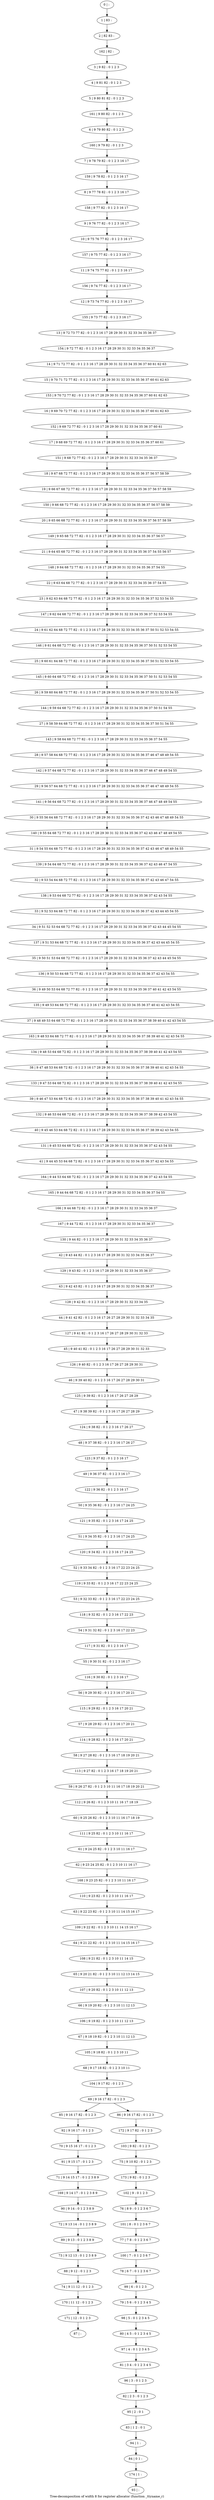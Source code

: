 digraph G {
graph [label="Tree-decomposition of width 8 for register allocator (function _ttyname_r)"]
0[label="0 | : "];
1[label="1 | 83 : "];
2[label="2 | 82 83 : "];
3[label="3 | 9 82 : 0 1 2 3 "];
4[label="4 | 9 81 82 : 0 1 2 3 "];
5[label="5 | 9 80 81 82 : 0 1 2 3 "];
6[label="6 | 9 79 80 82 : 0 1 2 3 "];
7[label="7 | 9 78 79 82 : 0 1 2 3 16 17 "];
8[label="8 | 9 77 78 82 : 0 1 2 3 16 17 "];
9[label="9 | 9 76 77 82 : 0 1 2 3 16 17 "];
10[label="10 | 9 75 76 77 82 : 0 1 2 3 16 17 "];
11[label="11 | 9 74 75 77 82 : 0 1 2 3 16 17 "];
12[label="12 | 9 73 74 77 82 : 0 1 2 3 16 17 "];
13[label="13 | 9 72 73 77 82 : 0 1 2 3 16 17 28 29 30 31 32 33 34 35 36 37 "];
14[label="14 | 9 71 72 77 82 : 0 1 2 3 16 17 28 29 30 31 32 33 34 35 36 37 60 61 62 63 "];
15[label="15 | 9 70 71 72 77 82 : 0 1 2 3 16 17 28 29 30 31 32 33 34 35 36 37 60 61 62 63 "];
16[label="16 | 9 69 70 72 77 82 : 0 1 2 3 16 17 28 29 30 31 32 33 34 35 36 37 60 61 62 63 "];
17[label="17 | 9 68 69 72 77 82 : 0 1 2 3 16 17 28 29 30 31 32 33 34 35 36 37 60 61 "];
18[label="18 | 9 67 68 72 77 82 : 0 1 2 3 16 17 28 29 30 31 32 33 34 35 36 37 56 57 58 59 "];
19[label="19 | 9 66 67 68 72 77 82 : 0 1 2 3 16 17 28 29 30 31 32 33 34 35 36 37 56 57 58 59 "];
20[label="20 | 9 65 66 68 72 77 82 : 0 1 2 3 16 17 28 29 30 31 32 33 34 35 36 37 56 57 58 59 "];
21[label="21 | 9 64 65 68 72 77 82 : 0 1 2 3 16 17 28 29 30 31 32 33 34 35 36 37 54 55 56 57 "];
22[label="22 | 9 63 64 68 72 77 82 : 0 1 2 3 16 17 28 29 30 31 32 33 34 35 36 37 54 55 "];
23[label="23 | 9 62 63 64 68 72 77 82 : 0 1 2 3 16 17 28 29 30 31 32 33 34 35 36 37 52 53 54 55 "];
24[label="24 | 9 61 62 64 68 72 77 82 : 0 1 2 3 16 17 28 29 30 31 32 33 34 35 36 37 50 51 52 53 54 55 "];
25[label="25 | 9 60 61 64 68 72 77 82 : 0 1 2 3 16 17 28 29 30 31 32 33 34 35 36 37 50 51 52 53 54 55 "];
26[label="26 | 9 59 60 64 68 72 77 82 : 0 1 2 3 16 17 28 29 30 31 32 33 34 35 36 37 50 51 52 53 54 55 "];
27[label="27 | 9 58 59 64 68 72 77 82 : 0 1 2 3 16 17 28 29 30 31 32 33 34 35 36 37 50 51 54 55 "];
28[label="28 | 9 57 58 64 68 72 77 82 : 0 1 2 3 16 17 28 29 30 31 32 33 34 35 36 37 46 47 48 49 54 55 "];
29[label="29 | 9 56 57 64 68 72 77 82 : 0 1 2 3 16 17 28 29 30 31 32 33 34 35 36 37 46 47 48 49 54 55 "];
30[label="30 | 9 55 56 64 68 72 77 82 : 0 1 2 3 16 17 28 29 30 31 32 33 34 35 36 37 42 43 46 47 48 49 54 55 "];
31[label="31 | 9 54 55 64 68 72 77 82 : 0 1 2 3 16 17 28 29 30 31 32 33 34 35 36 37 42 43 46 47 48 49 54 55 "];
32[label="32 | 9 53 54 64 68 72 77 82 : 0 1 2 3 16 17 28 29 30 31 32 33 34 35 36 37 42 43 46 47 54 55 "];
33[label="33 | 9 52 53 64 68 72 77 82 : 0 1 2 3 16 17 28 29 30 31 32 33 34 35 36 37 42 43 44 45 54 55 "];
34[label="34 | 9 51 52 53 64 68 72 77 82 : 0 1 2 3 16 17 28 29 30 31 32 33 34 35 36 37 42 43 44 45 54 55 "];
35[label="35 | 9 50 51 53 64 68 72 77 82 : 0 1 2 3 16 17 28 29 30 31 32 33 34 35 36 37 42 43 44 45 54 55 "];
36[label="36 | 9 49 50 53 64 68 72 77 82 : 0 1 2 3 16 17 28 29 30 31 32 33 34 35 36 37 40 41 42 43 54 55 "];
37[label="37 | 9 48 49 53 64 68 72 77 82 : 0 1 2 3 16 17 28 29 30 31 32 33 34 35 36 37 38 39 40 41 42 43 54 55 "];
38[label="38 | 9 47 48 53 64 68 72 82 : 0 1 2 3 16 17 28 29 30 31 32 33 34 35 36 37 38 39 40 41 42 43 54 55 "];
39[label="39 | 9 46 47 53 64 68 72 82 : 0 1 2 3 16 17 28 29 30 31 32 33 34 35 36 37 38 39 40 41 42 43 54 55 "];
40[label="40 | 9 45 46 53 64 68 72 82 : 0 1 2 3 16 17 28 29 30 31 32 33 34 35 36 37 38 39 42 43 54 55 "];
41[label="41 | 9 44 45 53 64 68 72 82 : 0 1 2 3 16 17 28 29 30 31 32 33 34 35 36 37 42 43 54 55 "];
42[label="42 | 9 43 44 82 : 0 1 2 3 16 17 28 29 30 31 32 33 34 35 36 37 "];
43[label="43 | 9 42 43 82 : 0 1 2 3 16 17 28 29 30 31 32 33 34 35 36 37 "];
44[label="44 | 9 41 42 82 : 0 1 2 3 16 17 26 27 28 29 30 31 32 33 34 35 "];
45[label="45 | 9 40 41 82 : 0 1 2 3 16 17 26 27 28 29 30 31 32 33 "];
46[label="46 | 9 39 40 82 : 0 1 2 3 16 17 26 27 28 29 30 31 "];
47[label="47 | 9 38 39 82 : 0 1 2 3 16 17 26 27 28 29 "];
48[label="48 | 9 37 38 82 : 0 1 2 3 16 17 26 27 "];
49[label="49 | 9 36 37 82 : 0 1 2 3 16 17 "];
50[label="50 | 9 35 36 82 : 0 1 2 3 16 17 24 25 "];
51[label="51 | 9 34 35 82 : 0 1 2 3 16 17 24 25 "];
52[label="52 | 9 33 34 82 : 0 1 2 3 16 17 22 23 24 25 "];
53[label="53 | 9 32 33 82 : 0 1 2 3 16 17 22 23 24 25 "];
54[label="54 | 9 31 32 82 : 0 1 2 3 16 17 22 23 "];
55[label="55 | 9 30 31 82 : 0 1 2 3 16 17 "];
56[label="56 | 9 29 30 82 : 0 1 2 3 16 17 20 21 "];
57[label="57 | 9 28 29 82 : 0 1 2 3 16 17 20 21 "];
58[label="58 | 9 27 28 82 : 0 1 2 3 16 17 18 19 20 21 "];
59[label="59 | 9 26 27 82 : 0 1 2 3 10 11 16 17 18 19 20 21 "];
60[label="60 | 9 25 26 82 : 0 1 2 3 10 11 16 17 18 19 "];
61[label="61 | 9 24 25 82 : 0 1 2 3 10 11 16 17 "];
62[label="62 | 9 23 24 25 82 : 0 1 2 3 10 11 16 17 "];
63[label="63 | 9 22 23 82 : 0 1 2 3 10 11 14 15 16 17 "];
64[label="64 | 9 21 22 82 : 0 1 2 3 10 11 14 15 16 17 "];
65[label="65 | 9 20 21 82 : 0 1 2 3 10 11 12 13 14 15 "];
66[label="66 | 9 19 20 82 : 0 1 2 3 10 11 12 13 "];
67[label="67 | 9 18 19 82 : 0 1 2 3 10 11 12 13 "];
68[label="68 | 9 17 18 82 : 0 1 2 3 10 11 "];
69[label="69 | 9 16 17 82 : 0 1 2 3 "];
70[label="70 | 9 15 16 17 : 0 1 2 3 "];
71[label="71 | 9 14 15 17 : 0 1 2 3 8 9 "];
72[label="72 | 9 13 14 : 0 1 2 3 8 9 "];
73[label="73 | 9 12 13 : 0 1 2 3 8 9 "];
74[label="74 | 9 11 12 : 0 1 2 3 "];
75[label="75 | 9 10 82 : 0 1 2 3 "];
76[label="76 | 8 9 : 0 1 2 3 6 7 "];
77[label="77 | 7 8 : 0 1 2 3 6 7 "];
78[label="78 | 6 7 : 0 1 2 3 6 7 "];
79[label="79 | 5 6 : 0 1 2 3 4 5 "];
80[label="80 | 4 5 : 0 1 2 3 4 5 "];
81[label="81 | 3 4 : 0 1 2 3 4 5 "];
82[label="82 | 2 3 : 0 1 2 3 "];
83[label="83 | 1 2 : 0 1 "];
84[label="84 | 0 1 : "];
85[label="85 | 9 16 17 82 : 0 1 2 3 "];
86[label="86 | 9 16 17 82 : 0 1 2 3 "];
87[label="87 | : "];
88[label="88 | 9 12 : 0 1 2 3 "];
89[label="89 | 9 13 : 0 1 2 3 8 9 "];
90[label="90 | 9 14 : 0 1 2 3 8 9 "];
91[label="91 | 9 15 17 : 0 1 2 3 "];
92[label="92 | 9 16 17 : 0 1 2 3 "];
93[label="93 | : "];
94[label="94 | 1 : "];
95[label="95 | 2 : 0 1 "];
96[label="96 | 3 : 0 1 2 3 "];
97[label="97 | 4 : 0 1 2 3 4 5 "];
98[label="98 | 5 : 0 1 2 3 4 5 "];
99[label="99 | 6 : 0 1 2 3 "];
100[label="100 | 7 : 0 1 2 3 6 7 "];
101[label="101 | 8 : 0 1 2 3 6 7 "];
102[label="102 | 9 : 0 1 2 3 "];
103[label="103 | 9 82 : 0 1 2 3 "];
104[label="104 | 9 17 82 : 0 1 2 3 "];
105[label="105 | 9 18 82 : 0 1 2 3 10 11 "];
106[label="106 | 9 19 82 : 0 1 2 3 10 11 12 13 "];
107[label="107 | 9 20 82 : 0 1 2 3 10 11 12 13 "];
108[label="108 | 9 21 82 : 0 1 2 3 10 11 14 15 "];
109[label="109 | 9 22 82 : 0 1 2 3 10 11 14 15 16 17 "];
110[label="110 | 9 23 82 : 0 1 2 3 10 11 16 17 "];
111[label="111 | 9 25 82 : 0 1 2 3 10 11 16 17 "];
112[label="112 | 9 26 82 : 0 1 2 3 10 11 16 17 18 19 "];
113[label="113 | 9 27 82 : 0 1 2 3 16 17 18 19 20 21 "];
114[label="114 | 9 28 82 : 0 1 2 3 16 17 20 21 "];
115[label="115 | 9 29 82 : 0 1 2 3 16 17 20 21 "];
116[label="116 | 9 30 82 : 0 1 2 3 16 17 "];
117[label="117 | 9 31 82 : 0 1 2 3 16 17 "];
118[label="118 | 9 32 82 : 0 1 2 3 16 17 22 23 "];
119[label="119 | 9 33 82 : 0 1 2 3 16 17 22 23 24 25 "];
120[label="120 | 9 34 82 : 0 1 2 3 16 17 24 25 "];
121[label="121 | 9 35 82 : 0 1 2 3 16 17 24 25 "];
122[label="122 | 9 36 82 : 0 1 2 3 16 17 "];
123[label="123 | 9 37 82 : 0 1 2 3 16 17 "];
124[label="124 | 9 38 82 : 0 1 2 3 16 17 26 27 "];
125[label="125 | 9 39 82 : 0 1 2 3 16 17 26 27 28 29 "];
126[label="126 | 9 40 82 : 0 1 2 3 16 17 26 27 28 29 30 31 "];
127[label="127 | 9 41 82 : 0 1 2 3 16 17 26 27 28 29 30 31 32 33 "];
128[label="128 | 9 42 82 : 0 1 2 3 16 17 28 29 30 31 32 33 34 35 "];
129[label="129 | 9 43 82 : 0 1 2 3 16 17 28 29 30 31 32 33 34 35 36 37 "];
130[label="130 | 9 44 82 : 0 1 2 3 16 17 28 29 30 31 32 33 34 35 36 37 "];
131[label="131 | 9 45 53 64 68 72 82 : 0 1 2 3 16 17 28 29 30 31 32 33 34 35 36 37 42 43 54 55 "];
132[label="132 | 9 46 53 64 68 72 82 : 0 1 2 3 16 17 28 29 30 31 32 33 34 35 36 37 38 39 42 43 54 55 "];
133[label="133 | 9 47 53 64 68 72 82 : 0 1 2 3 16 17 28 29 30 31 32 33 34 35 36 37 38 39 40 41 42 43 54 55 "];
134[label="134 | 9 48 53 64 68 72 82 : 0 1 2 3 16 17 28 29 30 31 32 33 34 35 36 37 38 39 40 41 42 43 54 55 "];
135[label="135 | 9 49 53 64 68 72 77 82 : 0 1 2 3 16 17 28 29 30 31 32 33 34 35 36 37 40 41 42 43 54 55 "];
136[label="136 | 9 50 53 64 68 72 77 82 : 0 1 2 3 16 17 28 29 30 31 32 33 34 35 36 37 42 43 54 55 "];
137[label="137 | 9 51 53 64 68 72 77 82 : 0 1 2 3 16 17 28 29 30 31 32 33 34 35 36 37 42 43 44 45 54 55 "];
138[label="138 | 9 53 64 68 72 77 82 : 0 1 2 3 16 17 28 29 30 31 32 33 34 35 36 37 42 43 54 55 "];
139[label="139 | 9 54 64 68 72 77 82 : 0 1 2 3 16 17 28 29 30 31 32 33 34 35 36 37 42 43 46 47 54 55 "];
140[label="140 | 9 55 64 68 72 77 82 : 0 1 2 3 16 17 28 29 30 31 32 33 34 35 36 37 42 43 46 47 48 49 54 55 "];
141[label="141 | 9 56 64 68 72 77 82 : 0 1 2 3 16 17 28 29 30 31 32 33 34 35 36 37 46 47 48 49 54 55 "];
142[label="142 | 9 57 64 68 72 77 82 : 0 1 2 3 16 17 28 29 30 31 32 33 34 35 36 37 46 47 48 49 54 55 "];
143[label="143 | 9 58 64 68 72 77 82 : 0 1 2 3 16 17 28 29 30 31 32 33 34 35 36 37 54 55 "];
144[label="144 | 9 59 64 68 72 77 82 : 0 1 2 3 16 17 28 29 30 31 32 33 34 35 36 37 50 51 54 55 "];
145[label="145 | 9 60 64 68 72 77 82 : 0 1 2 3 16 17 28 29 30 31 32 33 34 35 36 37 50 51 52 53 54 55 "];
146[label="146 | 9 61 64 68 72 77 82 : 0 1 2 3 16 17 28 29 30 31 32 33 34 35 36 37 50 51 52 53 54 55 "];
147[label="147 | 9 62 64 68 72 77 82 : 0 1 2 3 16 17 28 29 30 31 32 33 34 35 36 37 52 53 54 55 "];
148[label="148 | 9 64 68 72 77 82 : 0 1 2 3 16 17 28 29 30 31 32 33 34 35 36 37 54 55 "];
149[label="149 | 9 65 68 72 77 82 : 0 1 2 3 16 17 28 29 30 31 32 33 34 35 36 37 56 57 "];
150[label="150 | 9 66 68 72 77 82 : 0 1 2 3 16 17 28 29 30 31 32 33 34 35 36 37 56 57 58 59 "];
151[label="151 | 9 68 72 77 82 : 0 1 2 3 16 17 28 29 30 31 32 33 34 35 36 37 "];
152[label="152 | 9 69 72 77 82 : 0 1 2 3 16 17 28 29 30 31 32 33 34 35 36 37 60 61 "];
153[label="153 | 9 70 72 77 82 : 0 1 2 3 16 17 28 29 30 31 32 33 34 35 36 37 60 61 62 63 "];
154[label="154 | 9 72 77 82 : 0 1 2 3 16 17 28 29 30 31 32 33 34 35 36 37 "];
155[label="155 | 9 73 77 82 : 0 1 2 3 16 17 "];
156[label="156 | 9 74 77 82 : 0 1 2 3 16 17 "];
157[label="157 | 9 75 77 82 : 0 1 2 3 16 17 "];
158[label="158 | 9 77 82 : 0 1 2 3 16 17 "];
159[label="159 | 9 78 82 : 0 1 2 3 16 17 "];
160[label="160 | 9 79 82 : 0 1 2 3 "];
161[label="161 | 9 80 82 : 0 1 2 3 "];
162[label="162 | 82 : "];
163[label="163 | 9 48 53 64 68 72 77 82 : 0 1 2 3 16 17 28 29 30 31 32 33 34 35 36 37 38 39 40 41 42 43 54 55 "];
164[label="164 | 9 44 53 64 68 72 82 : 0 1 2 3 16 17 28 29 30 31 32 33 34 35 36 37 42 43 54 55 "];
165[label="165 | 9 44 64 68 72 82 : 0 1 2 3 16 17 28 29 30 31 32 33 34 35 36 37 54 55 "];
166[label="166 | 9 44 68 72 82 : 0 1 2 3 16 17 28 29 30 31 32 33 34 35 36 37 "];
167[label="167 | 9 44 72 82 : 0 1 2 3 16 17 28 29 30 31 32 33 34 35 36 37 "];
168[label="168 | 9 23 25 82 : 0 1 2 3 10 11 16 17 "];
169[label="169 | 9 14 17 : 0 1 2 3 8 9 "];
170[label="170 | 11 12 : 0 1 2 3 "];
171[label="171 | 12 : 0 1 2 3 "];
172[label="172 | 9 17 82 : 0 1 2 3 "];
173[label="173 | 9 82 : 0 1 2 3 "];
174[label="174 | 1 : "];
0->1 ;
1->2 ;
3->4 ;
4->5 ;
9->10 ;
14->15 ;
18->19 ;
22->23 ;
33->34 ;
61->62 ;
69->85 ;
69->86 ;
88->74 ;
73->88 ;
89->73 ;
72->89 ;
90->72 ;
91->71 ;
70->91 ;
92->70 ;
85->92 ;
94->84 ;
83->94 ;
95->83 ;
82->95 ;
96->82 ;
81->96 ;
97->81 ;
80->97 ;
98->80 ;
79->98 ;
99->79 ;
78->99 ;
100->78 ;
77->100 ;
101->77 ;
76->101 ;
102->76 ;
103->75 ;
104->69 ;
68->104 ;
105->68 ;
67->105 ;
106->67 ;
66->106 ;
107->66 ;
65->107 ;
108->65 ;
64->108 ;
109->64 ;
63->109 ;
110->63 ;
111->61 ;
60->111 ;
112->60 ;
59->112 ;
113->59 ;
58->113 ;
114->58 ;
57->114 ;
115->57 ;
56->115 ;
116->56 ;
55->116 ;
117->55 ;
54->117 ;
118->54 ;
53->118 ;
119->53 ;
52->119 ;
120->52 ;
51->120 ;
121->51 ;
50->121 ;
122->50 ;
49->122 ;
123->49 ;
48->123 ;
124->48 ;
47->124 ;
125->47 ;
46->125 ;
126->46 ;
45->126 ;
127->45 ;
44->127 ;
128->44 ;
43->128 ;
129->43 ;
42->129 ;
130->42 ;
131->41 ;
40->131 ;
132->40 ;
39->132 ;
133->39 ;
38->133 ;
134->38 ;
135->37 ;
36->135 ;
136->36 ;
35->136 ;
137->35 ;
34->137 ;
138->33 ;
32->138 ;
139->32 ;
31->139 ;
140->31 ;
30->140 ;
141->30 ;
29->141 ;
142->29 ;
28->142 ;
143->28 ;
27->143 ;
144->27 ;
26->144 ;
145->26 ;
25->145 ;
146->25 ;
24->146 ;
147->24 ;
23->147 ;
148->22 ;
21->148 ;
149->21 ;
20->149 ;
150->20 ;
19->150 ;
151->18 ;
17->151 ;
152->17 ;
16->152 ;
153->16 ;
15->153 ;
154->14 ;
13->154 ;
155->13 ;
12->155 ;
156->12 ;
11->156 ;
157->11 ;
10->157 ;
158->9 ;
8->158 ;
159->8 ;
7->159 ;
160->7 ;
6->160 ;
161->6 ;
5->161 ;
162->3 ;
2->162 ;
163->134 ;
37->163 ;
41->164 ;
164->165 ;
165->166 ;
167->130 ;
166->167 ;
168->110 ;
62->168 ;
169->90 ;
71->169 ;
74->170 ;
171->87 ;
170->171 ;
172->103 ;
86->172 ;
173->102 ;
75->173 ;
174->93 ;
84->174 ;
}
